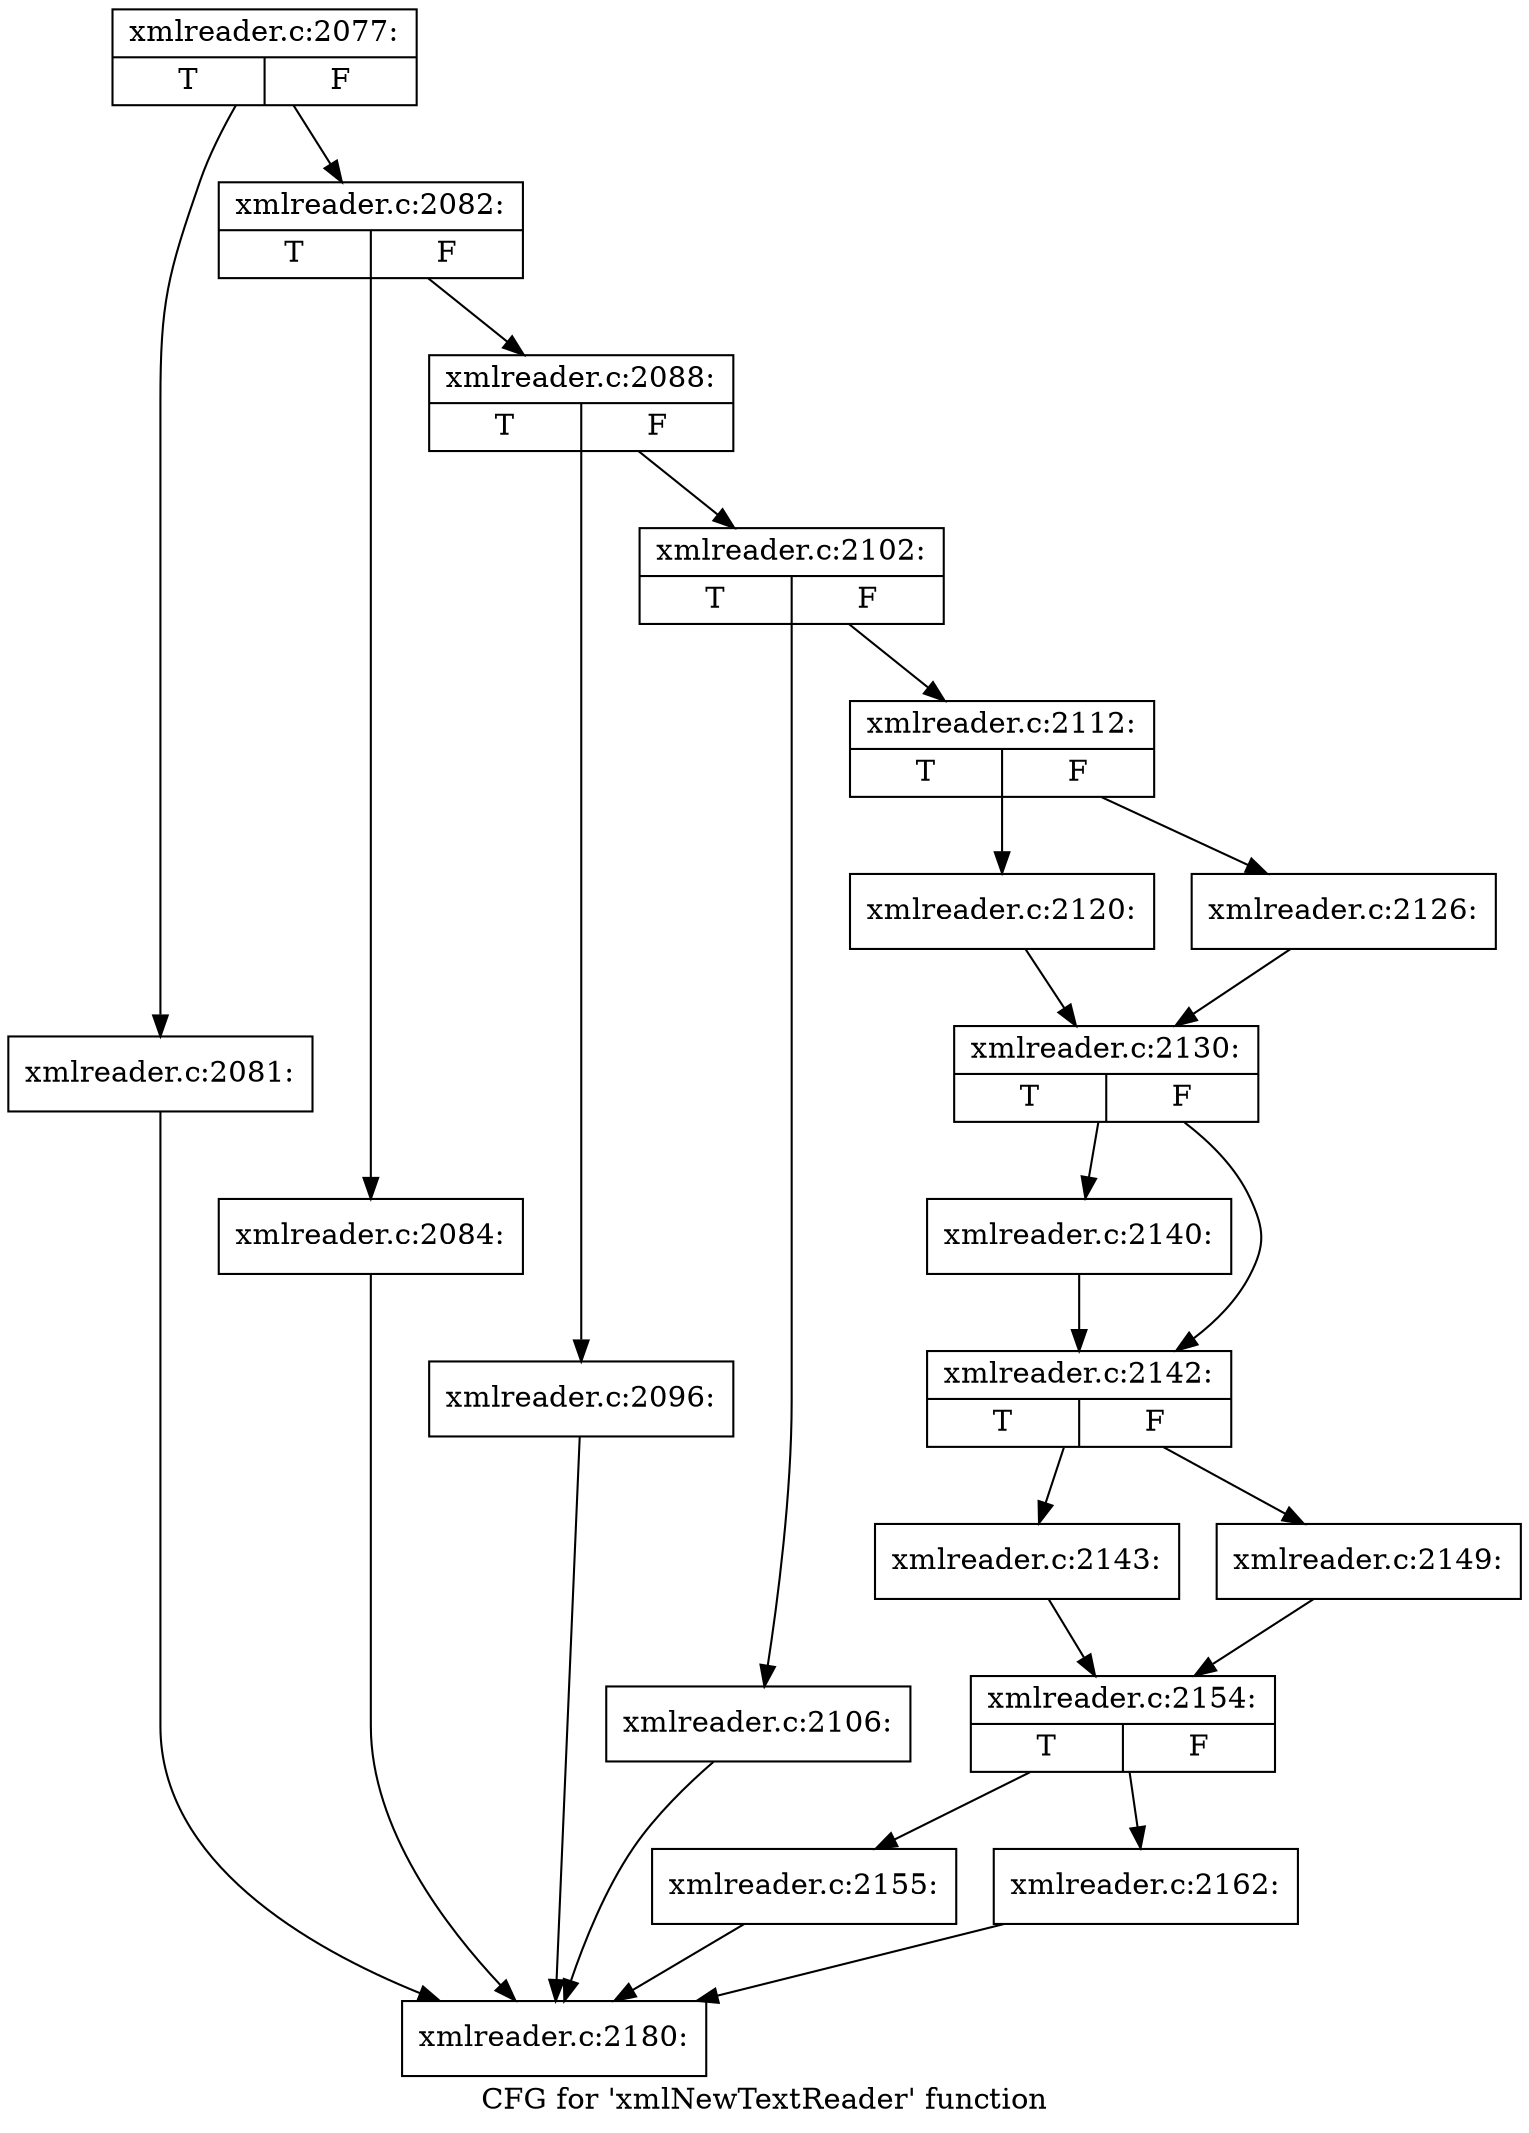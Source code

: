 digraph "CFG for 'xmlNewTextReader' function" {
	label="CFG for 'xmlNewTextReader' function";

	Node0x55e4492da670 [shape=record,label="{xmlreader.c:2077:|{<s0>T|<s1>F}}"];
	Node0x55e4492da670 -> Node0x55e4492e5f80;
	Node0x55e4492da670 -> Node0x55e4492e5fd0;
	Node0x55e4492e5f80 [shape=record,label="{xmlreader.c:2081:}"];
	Node0x55e4492e5f80 -> Node0x55e4492deee0;
	Node0x55e4492e5fd0 [shape=record,label="{xmlreader.c:2082:|{<s0>T|<s1>F}}"];
	Node0x55e4492e5fd0 -> Node0x55e4492e6ff0;
	Node0x55e4492e5fd0 -> Node0x55e4492e7040;
	Node0x55e4492e6ff0 [shape=record,label="{xmlreader.c:2084:}"];
	Node0x55e4492e6ff0 -> Node0x55e4492deee0;
	Node0x55e4492e7040 [shape=record,label="{xmlreader.c:2088:|{<s0>T|<s1>F}}"];
	Node0x55e4492e7040 -> Node0x55e4492e9740;
	Node0x55e4492e7040 -> Node0x55e4492e9790;
	Node0x55e4492e9740 [shape=record,label="{xmlreader.c:2096:}"];
	Node0x55e4492e9740 -> Node0x55e4492deee0;
	Node0x55e4492e9790 [shape=record,label="{xmlreader.c:2102:|{<s0>T|<s1>F}}"];
	Node0x55e4492e9790 -> Node0x55e4492eaba0;
	Node0x55e4492e9790 -> Node0x55e4492eabf0;
	Node0x55e4492eaba0 [shape=record,label="{xmlreader.c:2106:}"];
	Node0x55e4492eaba0 -> Node0x55e4492deee0;
	Node0x55e4492eabf0 [shape=record,label="{xmlreader.c:2112:|{<s0>T|<s1>F}}"];
	Node0x55e4492eabf0 -> Node0x55e4492edab0;
	Node0x55e4492eabf0 -> Node0x55e4492edb50;
	Node0x55e4492edab0 [shape=record,label="{xmlreader.c:2120:}"];
	Node0x55e4492edab0 -> Node0x55e4492edb00;
	Node0x55e4492edb50 [shape=record,label="{xmlreader.c:2126:}"];
	Node0x55e4492edb50 -> Node0x55e4492edb00;
	Node0x55e4492edb00 [shape=record,label="{xmlreader.c:2130:|{<s0>T|<s1>F}}"];
	Node0x55e4492edb00 -> Node0x55e4492f1d90;
	Node0x55e4492edb00 -> Node0x55e4492f1de0;
	Node0x55e4492f1d90 [shape=record,label="{xmlreader.c:2140:}"];
	Node0x55e4492f1d90 -> Node0x55e4492f1de0;
	Node0x55e4492f1de0 [shape=record,label="{xmlreader.c:2142:|{<s0>T|<s1>F}}"];
	Node0x55e4492f1de0 -> Node0x55e4492f2970;
	Node0x55e4492f1de0 -> Node0x55e4492f2a10;
	Node0x55e4492f2970 [shape=record,label="{xmlreader.c:2143:}"];
	Node0x55e4492f2970 -> Node0x55e4492f29c0;
	Node0x55e4492f2a10 [shape=record,label="{xmlreader.c:2149:}"];
	Node0x55e4492f2a10 -> Node0x55e4492f29c0;
	Node0x55e4492f29c0 [shape=record,label="{xmlreader.c:2154:|{<s0>T|<s1>F}}"];
	Node0x55e4492f29c0 -> Node0x55e4492f4dd0;
	Node0x55e4492f29c0 -> Node0x55e4492f4e20;
	Node0x55e4492f4dd0 [shape=record,label="{xmlreader.c:2155:}"];
	Node0x55e4492f4dd0 -> Node0x55e4492deee0;
	Node0x55e4492f4e20 [shape=record,label="{xmlreader.c:2162:}"];
	Node0x55e4492f4e20 -> Node0x55e4492deee0;
	Node0x55e4492deee0 [shape=record,label="{xmlreader.c:2180:}"];
}
